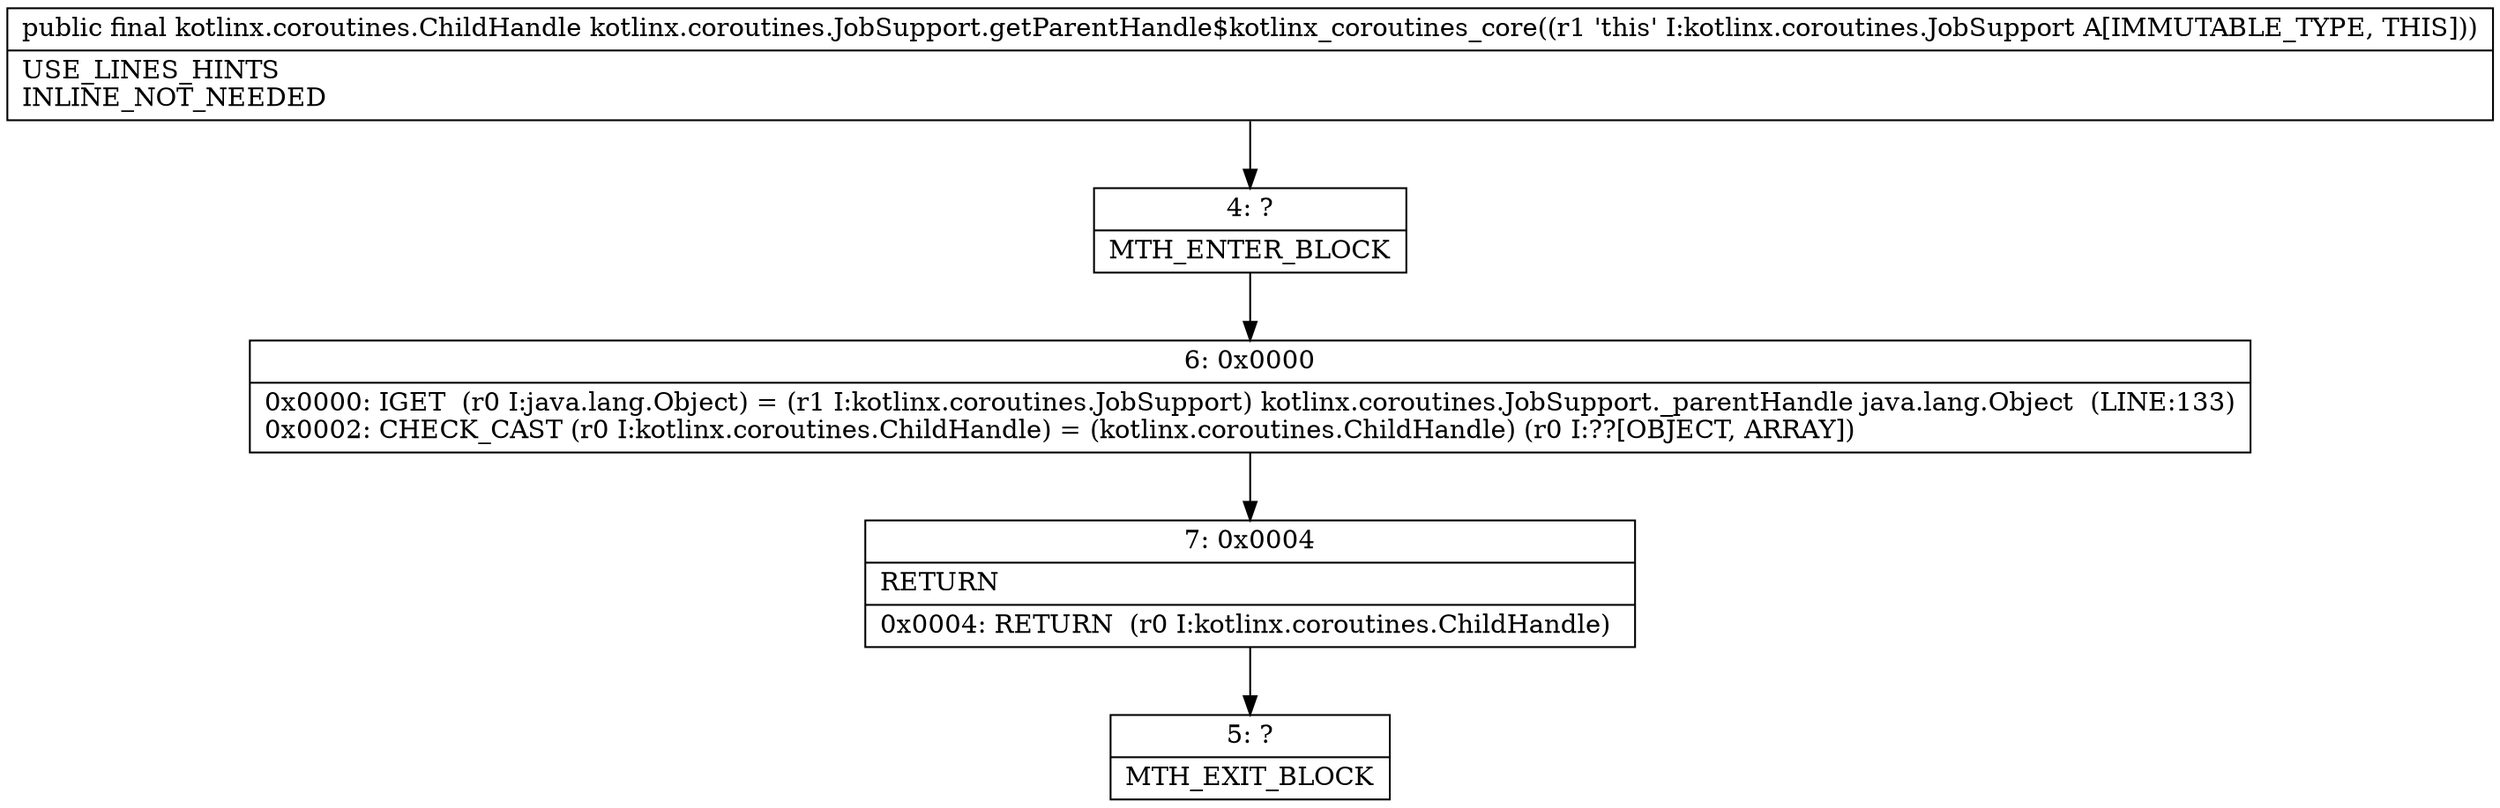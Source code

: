 digraph "CFG forkotlinx.coroutines.JobSupport.getParentHandle$kotlinx_coroutines_core()Lkotlinx\/coroutines\/ChildHandle;" {
Node_4 [shape=record,label="{4\:\ ?|MTH_ENTER_BLOCK\l}"];
Node_6 [shape=record,label="{6\:\ 0x0000|0x0000: IGET  (r0 I:java.lang.Object) = (r1 I:kotlinx.coroutines.JobSupport) kotlinx.coroutines.JobSupport._parentHandle java.lang.Object  (LINE:133)\l0x0002: CHECK_CAST (r0 I:kotlinx.coroutines.ChildHandle) = (kotlinx.coroutines.ChildHandle) (r0 I:??[OBJECT, ARRAY]) \l}"];
Node_7 [shape=record,label="{7\:\ 0x0004|RETURN\l|0x0004: RETURN  (r0 I:kotlinx.coroutines.ChildHandle) \l}"];
Node_5 [shape=record,label="{5\:\ ?|MTH_EXIT_BLOCK\l}"];
MethodNode[shape=record,label="{public final kotlinx.coroutines.ChildHandle kotlinx.coroutines.JobSupport.getParentHandle$kotlinx_coroutines_core((r1 'this' I:kotlinx.coroutines.JobSupport A[IMMUTABLE_TYPE, THIS]))  | USE_LINES_HINTS\lINLINE_NOT_NEEDED\l}"];
MethodNode -> Node_4;Node_4 -> Node_6;
Node_6 -> Node_7;
Node_7 -> Node_5;
}

